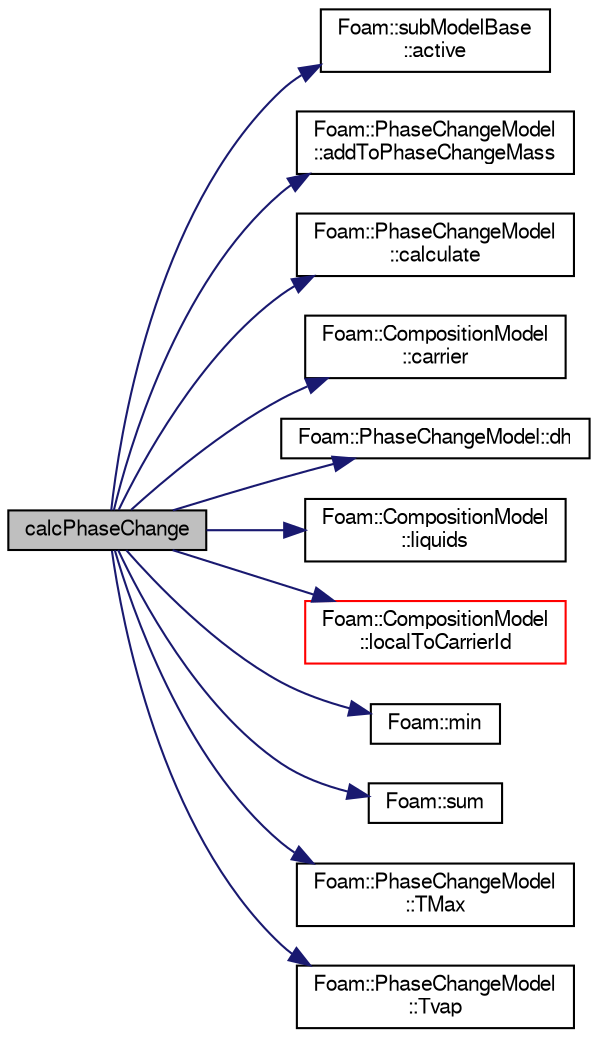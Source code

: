 digraph "calcPhaseChange"
{
  bgcolor="transparent";
  edge [fontname="FreeSans",fontsize="10",labelfontname="FreeSans",labelfontsize="10"];
  node [fontname="FreeSans",fontsize="10",shape=record];
  rankdir="LR";
  Node1 [label="calcPhaseChange",height=0.2,width=0.4,color="black", fillcolor="grey75", style="filled" fontcolor="black"];
  Node1 -> Node2 [color="midnightblue",fontsize="10",style="solid",fontname="FreeSans"];
  Node2 [label="Foam::subModelBase\l::active",height=0.2,width=0.4,color="black",URL="$a02398.html#a6fd1dc792a0b98e6530a7383d4ef3074",tooltip="Return the model &#39;active&#39; status - default active = true. "];
  Node1 -> Node3 [color="midnightblue",fontsize="10",style="solid",fontname="FreeSans"];
  Node3 [label="Foam::PhaseChangeModel\l::addToPhaseChangeMass",height=0.2,width=0.4,color="black",URL="$a01781.html#a7bf8f9c4483809f4414165dd5694b3bc",tooltip="Add to phase change mass. "];
  Node1 -> Node4 [color="midnightblue",fontsize="10",style="solid",fontname="FreeSans"];
  Node4 [label="Foam::PhaseChangeModel\l::calculate",height=0.2,width=0.4,color="black",URL="$a01781.html#a76affc2ee7c6116b11ccdef0ffbbfadb",tooltip="Update model. "];
  Node1 -> Node5 [color="midnightblue",fontsize="10",style="solid",fontname="FreeSans"];
  Node5 [label="Foam::CompositionModel\l::carrier",height=0.2,width=0.4,color="black",URL="$a00321.html#ad09148d289e10bb0f0264a4623d3822b",tooltip="Return the carrier components (wrapper function) "];
  Node1 -> Node6 [color="midnightblue",fontsize="10",style="solid",fontname="FreeSans"];
  Node6 [label="Foam::PhaseChangeModel::dh",height=0.2,width=0.4,color="black",URL="$a01781.html#a269260e9dec7679dc167e6ae42afaef9",tooltip="Return the enthalpy per unit mass. "];
  Node1 -> Node7 [color="midnightblue",fontsize="10",style="solid",fontname="FreeSans"];
  Node7 [label="Foam::CompositionModel\l::liquids",height=0.2,width=0.4,color="black",URL="$a00321.html#a5380a8807acfea3ce69f4d4386f49f64",tooltip="Return the global (additional) liquids. "];
  Node1 -> Node8 [color="midnightblue",fontsize="10",style="solid",fontname="FreeSans"];
  Node8 [label="Foam::CompositionModel\l::localToCarrierId",height=0.2,width=0.4,color="red",URL="$a00321.html#a10018cadde2cb831b9a23ea65cbe126c",tooltip="Return carrier id of component given local id. "];
  Node1 -> Node9 [color="midnightblue",fontsize="10",style="solid",fontname="FreeSans"];
  Node9 [label="Foam::min",height=0.2,width=0.4,color="black",URL="$a10237.html#a253e112ad2d56d96230ff39ea7f442dc"];
  Node1 -> Node10 [color="midnightblue",fontsize="10",style="solid",fontname="FreeSans"];
  Node10 [label="Foam::sum",height=0.2,width=0.4,color="black",URL="$a10237.html#a3d8733143aad0e03b300186ab4bef137"];
  Node1 -> Node11 [color="midnightblue",fontsize="10",style="solid",fontname="FreeSans"];
  Node11 [label="Foam::PhaseChangeModel\l::TMax",height=0.2,width=0.4,color="black",URL="$a01781.html#a9a5edae723e86cbd5e41e11516b62018",tooltip="Return maximum/limiting temperature. "];
  Node1 -> Node12 [color="midnightblue",fontsize="10",style="solid",fontname="FreeSans"];
  Node12 [label="Foam::PhaseChangeModel\l::Tvap",height=0.2,width=0.4,color="black",URL="$a01781.html#a3ea72cb34ae15d6af1cbf25e211eb46a",tooltip="Return vapourisation temperature. "];
}
